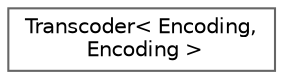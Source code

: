digraph "Graphical Class Hierarchy"
{
 // LATEX_PDF_SIZE
  bgcolor="transparent";
  edge [fontname=Helvetica,fontsize=10,labelfontname=Helvetica,labelfontsize=10];
  node [fontname=Helvetica,fontsize=10,shape=box,height=0.2,width=0.4];
  rankdir="LR";
  Node0 [id="Node000000",label="Transcoder\< Encoding,\l Encoding \>",height=0.2,width=0.4,color="grey40", fillcolor="white", style="filled",URL="$struct_transcoder_3_01_encoding_00_01_encoding_01_4.html",tooltip="Specialization of Transcoder with same source and target encoding."];
}
